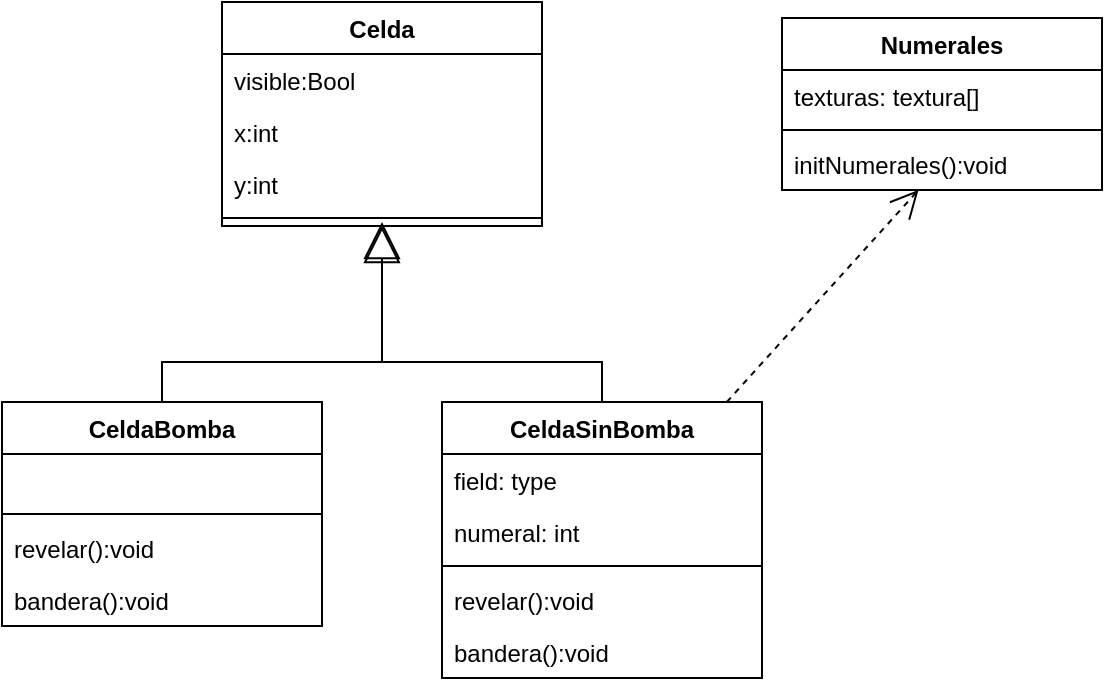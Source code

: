 <mxfile version="24.3.1" type="device">
  <diagram id="C5RBs43oDa-KdzZeNtuy" name="Page-1">
    <mxGraphModel dx="658" dy="390" grid="1" gridSize="10" guides="1" tooltips="1" connect="1" arrows="1" fold="1" page="1" pageScale="1" pageWidth="827" pageHeight="1169" math="0" shadow="0">
      <root>
        <mxCell id="WIyWlLk6GJQsqaUBKTNV-0" />
        <mxCell id="WIyWlLk6GJQsqaUBKTNV-1" parent="WIyWlLk6GJQsqaUBKTNV-0" />
        <mxCell id="qrcqOmY3jq-xqf2S0x7K-9" value="Celda" style="swimlane;fontStyle=1;align=center;verticalAlign=top;childLayout=stackLayout;horizontal=1;startSize=26;horizontalStack=0;resizeParent=1;resizeParentMax=0;resizeLast=0;collapsible=1;marginBottom=0;whiteSpace=wrap;html=1;" vertex="1" parent="WIyWlLk6GJQsqaUBKTNV-1">
          <mxGeometry x="160" y="110" width="160" height="112" as="geometry" />
        </mxCell>
        <mxCell id="qrcqOmY3jq-xqf2S0x7K-13" value="visible:Bool" style="text;strokeColor=none;fillColor=none;align=left;verticalAlign=top;spacingLeft=4;spacingRight=4;overflow=hidden;rotatable=0;points=[[0,0.5],[1,0.5]];portConstraint=eastwest;whiteSpace=wrap;html=1;" vertex="1" parent="qrcqOmY3jq-xqf2S0x7K-9">
          <mxGeometry y="26" width="160" height="26" as="geometry" />
        </mxCell>
        <mxCell id="qrcqOmY3jq-xqf2S0x7K-37" value="x:int" style="text;strokeColor=none;fillColor=none;align=left;verticalAlign=top;spacingLeft=4;spacingRight=4;overflow=hidden;rotatable=0;points=[[0,0.5],[1,0.5]];portConstraint=eastwest;whiteSpace=wrap;html=1;" vertex="1" parent="qrcqOmY3jq-xqf2S0x7K-9">
          <mxGeometry y="52" width="160" height="26" as="geometry" />
        </mxCell>
        <mxCell id="qrcqOmY3jq-xqf2S0x7K-38" value="y&lt;span style=&quot;background-color: initial;&quot;&gt;:int&lt;/span&gt;" style="text;strokeColor=none;fillColor=none;align=left;verticalAlign=top;spacingLeft=4;spacingRight=4;overflow=hidden;rotatable=0;points=[[0,0.5],[1,0.5]];portConstraint=eastwest;whiteSpace=wrap;html=1;" vertex="1" parent="qrcqOmY3jq-xqf2S0x7K-9">
          <mxGeometry y="78" width="160" height="26" as="geometry" />
        </mxCell>
        <mxCell id="qrcqOmY3jq-xqf2S0x7K-11" value="" style="line;strokeWidth=1;fillColor=none;align=left;verticalAlign=middle;spacingTop=-1;spacingLeft=3;spacingRight=3;rotatable=0;labelPosition=right;points=[];portConstraint=eastwest;strokeColor=inherit;" vertex="1" parent="qrcqOmY3jq-xqf2S0x7K-9">
          <mxGeometry y="104" width="160" height="8" as="geometry" />
        </mxCell>
        <mxCell id="qrcqOmY3jq-xqf2S0x7K-20" value="Numerales" style="swimlane;fontStyle=1;align=center;verticalAlign=top;childLayout=stackLayout;horizontal=1;startSize=26;horizontalStack=0;resizeParent=1;resizeParentMax=0;resizeLast=0;collapsible=1;marginBottom=0;whiteSpace=wrap;html=1;" vertex="1" parent="WIyWlLk6GJQsqaUBKTNV-1">
          <mxGeometry x="440" y="118" width="160" height="86" as="geometry" />
        </mxCell>
        <mxCell id="qrcqOmY3jq-xqf2S0x7K-21" value="texturas: textura[]" style="text;strokeColor=none;fillColor=none;align=left;verticalAlign=top;spacingLeft=4;spacingRight=4;overflow=hidden;rotatable=0;points=[[0,0.5],[1,0.5]];portConstraint=eastwest;whiteSpace=wrap;html=1;" vertex="1" parent="qrcqOmY3jq-xqf2S0x7K-20">
          <mxGeometry y="26" width="160" height="26" as="geometry" />
        </mxCell>
        <mxCell id="qrcqOmY3jq-xqf2S0x7K-22" value="" style="line;strokeWidth=1;fillColor=none;align=left;verticalAlign=middle;spacingTop=-1;spacingLeft=3;spacingRight=3;rotatable=0;labelPosition=right;points=[];portConstraint=eastwest;strokeColor=inherit;" vertex="1" parent="qrcqOmY3jq-xqf2S0x7K-20">
          <mxGeometry y="52" width="160" height="8" as="geometry" />
        </mxCell>
        <mxCell id="qrcqOmY3jq-xqf2S0x7K-23" value="initNumerales():void" style="text;strokeColor=none;fillColor=none;align=left;verticalAlign=top;spacingLeft=4;spacingRight=4;overflow=hidden;rotatable=0;points=[[0,0.5],[1,0.5]];portConstraint=eastwest;whiteSpace=wrap;html=1;" vertex="1" parent="qrcqOmY3jq-xqf2S0x7K-20">
          <mxGeometry y="60" width="160" height="26" as="geometry" />
        </mxCell>
        <mxCell id="qrcqOmY3jq-xqf2S0x7K-24" value="CeldaBomba&lt;div&gt;&lt;br&gt;&lt;/div&gt;" style="swimlane;fontStyle=1;align=center;verticalAlign=top;childLayout=stackLayout;horizontal=1;startSize=26;horizontalStack=0;resizeParent=1;resizeParentMax=0;resizeLast=0;collapsible=1;marginBottom=0;whiteSpace=wrap;html=1;" vertex="1" parent="WIyWlLk6GJQsqaUBKTNV-1">
          <mxGeometry x="50" y="310" width="160" height="112" as="geometry" />
        </mxCell>
        <mxCell id="qrcqOmY3jq-xqf2S0x7K-25" value="&lt;div&gt;&lt;br&gt;&lt;/div&gt;&lt;div&gt;&lt;br&gt;&lt;/div&gt;" style="text;strokeColor=none;fillColor=none;align=left;verticalAlign=top;spacingLeft=4;spacingRight=4;overflow=hidden;rotatable=0;points=[[0,0.5],[1,0.5]];portConstraint=eastwest;whiteSpace=wrap;html=1;" vertex="1" parent="qrcqOmY3jq-xqf2S0x7K-24">
          <mxGeometry y="26" width="160" height="26" as="geometry" />
        </mxCell>
        <mxCell id="qrcqOmY3jq-xqf2S0x7K-26" value="" style="line;strokeWidth=1;fillColor=none;align=left;verticalAlign=middle;spacingTop=-1;spacingLeft=3;spacingRight=3;rotatable=0;labelPosition=right;points=[];portConstraint=eastwest;strokeColor=inherit;" vertex="1" parent="qrcqOmY3jq-xqf2S0x7K-24">
          <mxGeometry y="52" width="160" height="8" as="geometry" />
        </mxCell>
        <mxCell id="qrcqOmY3jq-xqf2S0x7K-27" value="revelar():void" style="text;strokeColor=none;fillColor=none;align=left;verticalAlign=top;spacingLeft=4;spacingRight=4;overflow=hidden;rotatable=0;points=[[0,0.5],[1,0.5]];portConstraint=eastwest;whiteSpace=wrap;html=1;" vertex="1" parent="qrcqOmY3jq-xqf2S0x7K-24">
          <mxGeometry y="60" width="160" height="26" as="geometry" />
        </mxCell>
        <mxCell id="qrcqOmY3jq-xqf2S0x7K-43" value="bandera()&lt;span style=&quot;background-color: initial;&quot;&gt;:void&lt;/span&gt;" style="text;strokeColor=none;fillColor=none;align=left;verticalAlign=top;spacingLeft=4;spacingRight=4;overflow=hidden;rotatable=0;points=[[0,0.5],[1,0.5]];portConstraint=eastwest;whiteSpace=wrap;html=1;" vertex="1" parent="qrcqOmY3jq-xqf2S0x7K-24">
          <mxGeometry y="86" width="160" height="26" as="geometry" />
        </mxCell>
        <mxCell id="qrcqOmY3jq-xqf2S0x7K-28" value="CeldaSinBomba" style="swimlane;fontStyle=1;align=center;verticalAlign=top;childLayout=stackLayout;horizontal=1;startSize=26;horizontalStack=0;resizeParent=1;resizeParentMax=0;resizeLast=0;collapsible=1;marginBottom=0;whiteSpace=wrap;html=1;" vertex="1" parent="WIyWlLk6GJQsqaUBKTNV-1">
          <mxGeometry x="270" y="310" width="160" height="138" as="geometry" />
        </mxCell>
        <mxCell id="qrcqOmY3jq-xqf2S0x7K-29" value="field: type" style="text;strokeColor=none;fillColor=none;align=left;verticalAlign=top;spacingLeft=4;spacingRight=4;overflow=hidden;rotatable=0;points=[[0,0.5],[1,0.5]];portConstraint=eastwest;whiteSpace=wrap;html=1;" vertex="1" parent="qrcqOmY3jq-xqf2S0x7K-28">
          <mxGeometry y="26" width="160" height="26" as="geometry" />
        </mxCell>
        <mxCell id="qrcqOmY3jq-xqf2S0x7K-15" value="numeral: int" style="text;strokeColor=none;fillColor=none;align=left;verticalAlign=top;spacingLeft=4;spacingRight=4;overflow=hidden;rotatable=0;points=[[0,0.5],[1,0.5]];portConstraint=eastwest;whiteSpace=wrap;html=1;" vertex="1" parent="qrcqOmY3jq-xqf2S0x7K-28">
          <mxGeometry y="52" width="160" height="26" as="geometry" />
        </mxCell>
        <mxCell id="qrcqOmY3jq-xqf2S0x7K-30" value="" style="line;strokeWidth=1;fillColor=none;align=left;verticalAlign=middle;spacingTop=-1;spacingLeft=3;spacingRight=3;rotatable=0;labelPosition=right;points=[];portConstraint=eastwest;strokeColor=inherit;" vertex="1" parent="qrcqOmY3jq-xqf2S0x7K-28">
          <mxGeometry y="78" width="160" height="8" as="geometry" />
        </mxCell>
        <mxCell id="qrcqOmY3jq-xqf2S0x7K-31" value="revelar():void" style="text;strokeColor=none;fillColor=none;align=left;verticalAlign=top;spacingLeft=4;spacingRight=4;overflow=hidden;rotatable=0;points=[[0,0.5],[1,0.5]];portConstraint=eastwest;whiteSpace=wrap;html=1;" vertex="1" parent="qrcqOmY3jq-xqf2S0x7K-28">
          <mxGeometry y="86" width="160" height="26" as="geometry" />
        </mxCell>
        <mxCell id="qrcqOmY3jq-xqf2S0x7K-42" value="bandera()&lt;span style=&quot;background-color: initial;&quot;&gt;:void&lt;/span&gt;" style="text;strokeColor=none;fillColor=none;align=left;verticalAlign=top;spacingLeft=4;spacingRight=4;overflow=hidden;rotatable=0;points=[[0,0.5],[1,0.5]];portConstraint=eastwest;whiteSpace=wrap;html=1;" vertex="1" parent="qrcqOmY3jq-xqf2S0x7K-28">
          <mxGeometry y="112" width="160" height="26" as="geometry" />
        </mxCell>
        <mxCell id="qrcqOmY3jq-xqf2S0x7K-35" value="" style="endArrow=block;endSize=16;endFill=0;html=1;rounded=0;exitX=0.5;exitY=0;exitDx=0;exitDy=0;entryX=0.5;entryY=1;entryDx=0;entryDy=0;" edge="1" parent="WIyWlLk6GJQsqaUBKTNV-1" source="qrcqOmY3jq-xqf2S0x7K-24" target="qrcqOmY3jq-xqf2S0x7K-9">
          <mxGeometry width="160" relative="1" as="geometry">
            <mxPoint x="210" y="260" as="sourcePoint" />
            <mxPoint x="370" y="260" as="targetPoint" />
            <Array as="points">
              <mxPoint x="130" y="290" />
              <mxPoint x="240" y="290" />
            </Array>
          </mxGeometry>
        </mxCell>
        <mxCell id="qrcqOmY3jq-xqf2S0x7K-36" value="" style="endArrow=block;endSize=16;endFill=0;html=1;rounded=0;exitX=0.5;exitY=0;exitDx=0;exitDy=0;" edge="1" parent="WIyWlLk6GJQsqaUBKTNV-1" source="qrcqOmY3jq-xqf2S0x7K-28">
          <mxGeometry width="160" relative="1" as="geometry">
            <mxPoint x="390" y="290" as="sourcePoint" />
            <mxPoint x="240" y="220" as="targetPoint" />
            <Array as="points">
              <mxPoint x="350" y="290" />
              <mxPoint x="240" y="290" />
            </Array>
          </mxGeometry>
        </mxCell>
        <mxCell id="qrcqOmY3jq-xqf2S0x7K-45" value="" style="endArrow=open;endSize=12;dashed=1;html=1;rounded=0;" edge="1" parent="WIyWlLk6GJQsqaUBKTNV-1" source="qrcqOmY3jq-xqf2S0x7K-28" target="qrcqOmY3jq-xqf2S0x7K-23">
          <mxGeometry width="160" relative="1" as="geometry">
            <mxPoint x="260" y="290" as="sourcePoint" />
            <mxPoint x="420" y="290" as="targetPoint" />
          </mxGeometry>
        </mxCell>
      </root>
    </mxGraphModel>
  </diagram>
</mxfile>
